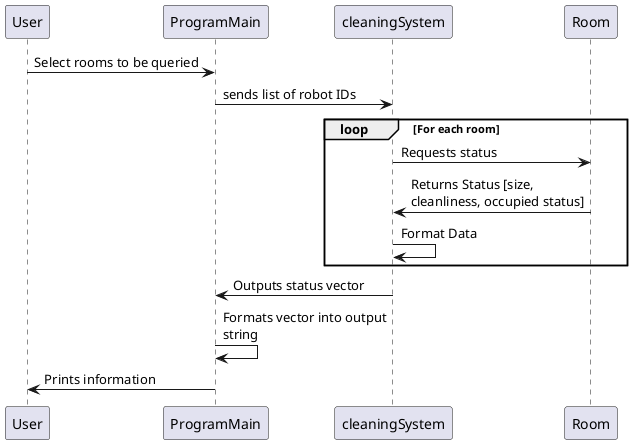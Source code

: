 @startuml

User ->  ProgramMain: Select rooms to be queried
ProgramMain -> cleaningSystem : sends list of robot IDs
loop For each room
cleaningSystem -> Room: Requests status
Room -> cleaningSystem: Returns Status [size,\ncleanliness, occupied status]
cleaningSystem -> cleaningSystem : Format Data
end
cleaningSystem -> ProgramMain : Outputs status vector
ProgramMain -> ProgramMain : Formats vector into output\nstring
ProgramMain -> User : Prints information

@enduml